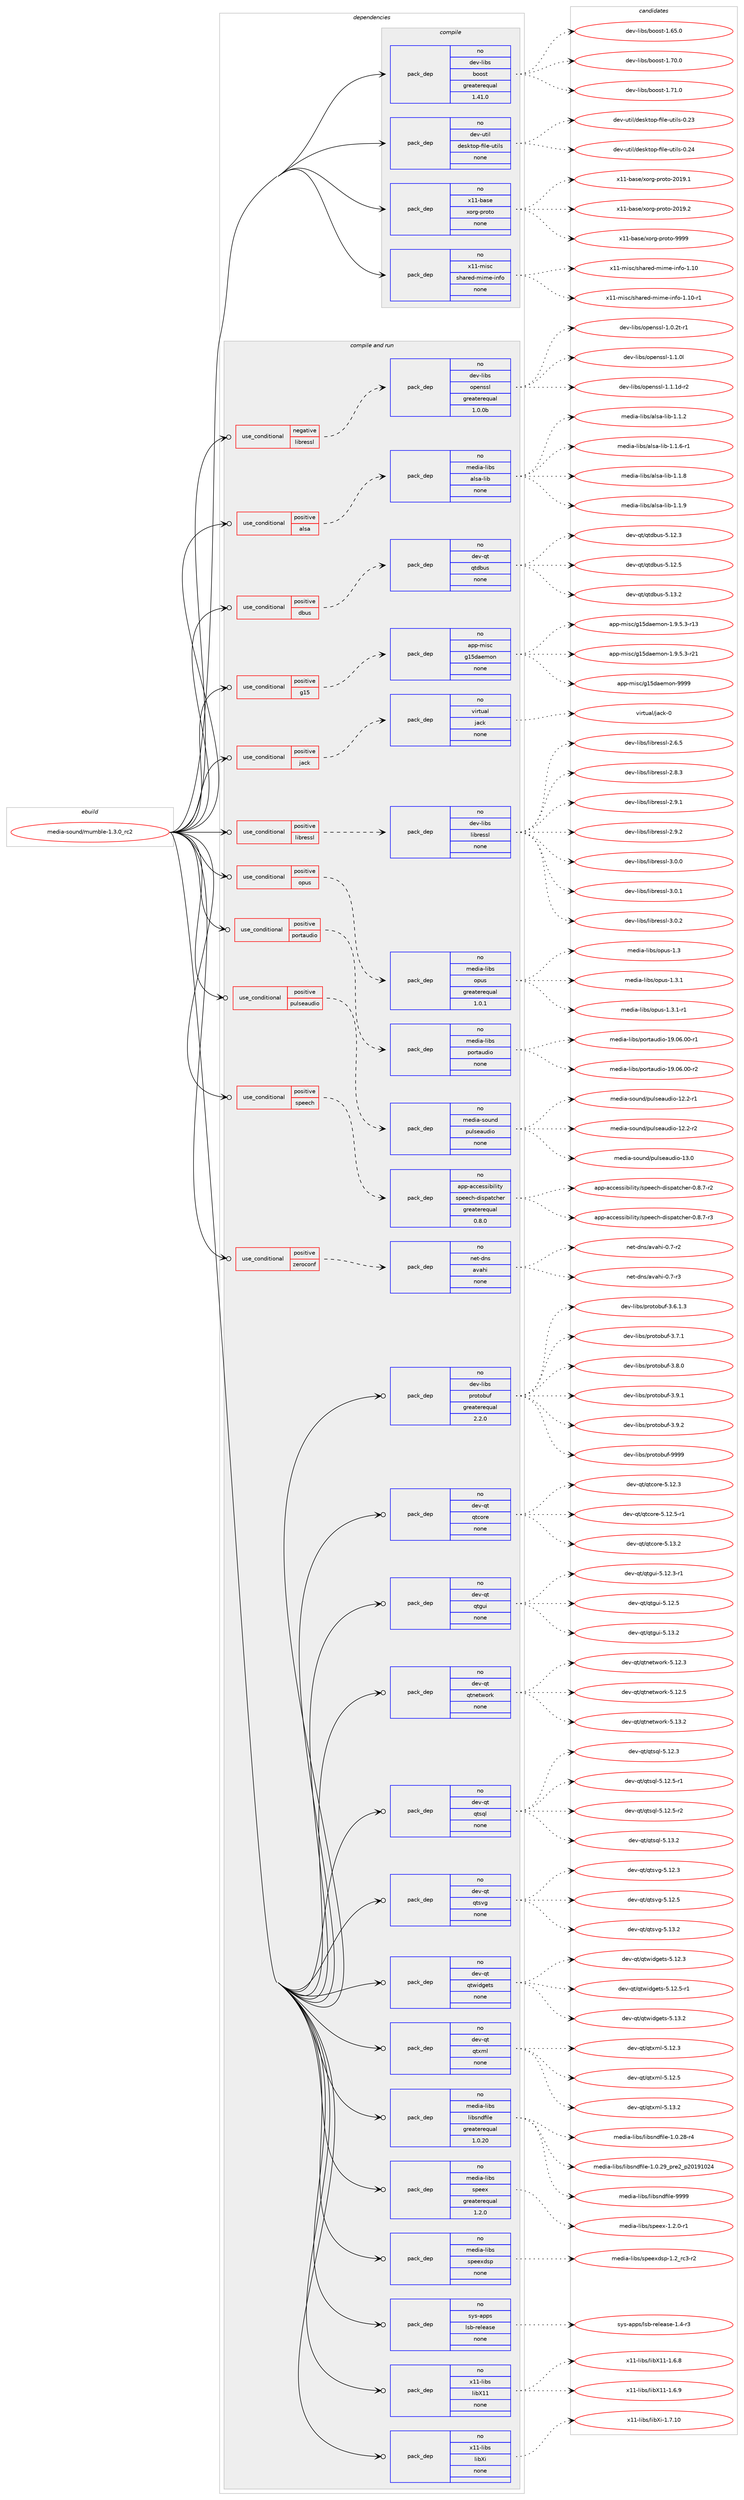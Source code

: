 digraph prolog {

# *************
# Graph options
# *************

newrank=true;
concentrate=true;
compound=true;
graph [rankdir=LR,fontname=Helvetica,fontsize=10,ranksep=1.5];#, ranksep=2.5, nodesep=0.2];
edge  [arrowhead=vee];
node  [fontname=Helvetica,fontsize=10];

# **********
# The ebuild
# **********

subgraph cluster_leftcol {
color=gray;
rank=same;
label=<<i>ebuild</i>>;
id [label="media-sound/mumble-1.3.0_rc2", color=red, width=4, href="../media-sound/mumble-1.3.0_rc2.svg"];
}

# ****************
# The dependencies
# ****************

subgraph cluster_midcol {
color=gray;
label=<<i>dependencies</i>>;
subgraph cluster_compile {
fillcolor="#eeeeee";
style=filled;
label=<<i>compile</i>>;
subgraph pack592710 {
dependency801304 [label=<<TABLE BORDER="0" CELLBORDER="1" CELLSPACING="0" CELLPADDING="4" WIDTH="220"><TR><TD ROWSPAN="6" CELLPADDING="30">pack_dep</TD></TR><TR><TD WIDTH="110">no</TD></TR><TR><TD>dev-libs</TD></TR><TR><TD>boost</TD></TR><TR><TD>greaterequal</TD></TR><TR><TD>1.41.0</TD></TR></TABLE>>, shape=none, color=blue];
}
id:e -> dependency801304:w [weight=20,style="solid",arrowhead="vee"];
subgraph pack592711 {
dependency801305 [label=<<TABLE BORDER="0" CELLBORDER="1" CELLSPACING="0" CELLPADDING="4" WIDTH="220"><TR><TD ROWSPAN="6" CELLPADDING="30">pack_dep</TD></TR><TR><TD WIDTH="110">no</TD></TR><TR><TD>dev-util</TD></TR><TR><TD>desktop-file-utils</TD></TR><TR><TD>none</TD></TR><TR><TD></TD></TR></TABLE>>, shape=none, color=blue];
}
id:e -> dependency801305:w [weight=20,style="solid",arrowhead="vee"];
subgraph pack592712 {
dependency801306 [label=<<TABLE BORDER="0" CELLBORDER="1" CELLSPACING="0" CELLPADDING="4" WIDTH="220"><TR><TD ROWSPAN="6" CELLPADDING="30">pack_dep</TD></TR><TR><TD WIDTH="110">no</TD></TR><TR><TD>x11-base</TD></TR><TR><TD>xorg-proto</TD></TR><TR><TD>none</TD></TR><TR><TD></TD></TR></TABLE>>, shape=none, color=blue];
}
id:e -> dependency801306:w [weight=20,style="solid",arrowhead="vee"];
subgraph pack592713 {
dependency801307 [label=<<TABLE BORDER="0" CELLBORDER="1" CELLSPACING="0" CELLPADDING="4" WIDTH="220"><TR><TD ROWSPAN="6" CELLPADDING="30">pack_dep</TD></TR><TR><TD WIDTH="110">no</TD></TR><TR><TD>x11-misc</TD></TR><TR><TD>shared-mime-info</TD></TR><TR><TD>none</TD></TR><TR><TD></TD></TR></TABLE>>, shape=none, color=blue];
}
id:e -> dependency801307:w [weight=20,style="solid",arrowhead="vee"];
}
subgraph cluster_compileandrun {
fillcolor="#eeeeee";
style=filled;
label=<<i>compile and run</i>>;
subgraph cond194594 {
dependency801308 [label=<<TABLE BORDER="0" CELLBORDER="1" CELLSPACING="0" CELLPADDING="4"><TR><TD ROWSPAN="3" CELLPADDING="10">use_conditional</TD></TR><TR><TD>negative</TD></TR><TR><TD>libressl</TD></TR></TABLE>>, shape=none, color=red];
subgraph pack592714 {
dependency801309 [label=<<TABLE BORDER="0" CELLBORDER="1" CELLSPACING="0" CELLPADDING="4" WIDTH="220"><TR><TD ROWSPAN="6" CELLPADDING="30">pack_dep</TD></TR><TR><TD WIDTH="110">no</TD></TR><TR><TD>dev-libs</TD></TR><TR><TD>openssl</TD></TR><TR><TD>greaterequal</TD></TR><TR><TD>1.0.0b</TD></TR></TABLE>>, shape=none, color=blue];
}
dependency801308:e -> dependency801309:w [weight=20,style="dashed",arrowhead="vee"];
}
id:e -> dependency801308:w [weight=20,style="solid",arrowhead="odotvee"];
subgraph cond194595 {
dependency801310 [label=<<TABLE BORDER="0" CELLBORDER="1" CELLSPACING="0" CELLPADDING="4"><TR><TD ROWSPAN="3" CELLPADDING="10">use_conditional</TD></TR><TR><TD>positive</TD></TR><TR><TD>alsa</TD></TR></TABLE>>, shape=none, color=red];
subgraph pack592715 {
dependency801311 [label=<<TABLE BORDER="0" CELLBORDER="1" CELLSPACING="0" CELLPADDING="4" WIDTH="220"><TR><TD ROWSPAN="6" CELLPADDING="30">pack_dep</TD></TR><TR><TD WIDTH="110">no</TD></TR><TR><TD>media-libs</TD></TR><TR><TD>alsa-lib</TD></TR><TR><TD>none</TD></TR><TR><TD></TD></TR></TABLE>>, shape=none, color=blue];
}
dependency801310:e -> dependency801311:w [weight=20,style="dashed",arrowhead="vee"];
}
id:e -> dependency801310:w [weight=20,style="solid",arrowhead="odotvee"];
subgraph cond194596 {
dependency801312 [label=<<TABLE BORDER="0" CELLBORDER="1" CELLSPACING="0" CELLPADDING="4"><TR><TD ROWSPAN="3" CELLPADDING="10">use_conditional</TD></TR><TR><TD>positive</TD></TR><TR><TD>dbus</TD></TR></TABLE>>, shape=none, color=red];
subgraph pack592716 {
dependency801313 [label=<<TABLE BORDER="0" CELLBORDER="1" CELLSPACING="0" CELLPADDING="4" WIDTH="220"><TR><TD ROWSPAN="6" CELLPADDING="30">pack_dep</TD></TR><TR><TD WIDTH="110">no</TD></TR><TR><TD>dev-qt</TD></TR><TR><TD>qtdbus</TD></TR><TR><TD>none</TD></TR><TR><TD></TD></TR></TABLE>>, shape=none, color=blue];
}
dependency801312:e -> dependency801313:w [weight=20,style="dashed",arrowhead="vee"];
}
id:e -> dependency801312:w [weight=20,style="solid",arrowhead="odotvee"];
subgraph cond194597 {
dependency801314 [label=<<TABLE BORDER="0" CELLBORDER="1" CELLSPACING="0" CELLPADDING="4"><TR><TD ROWSPAN="3" CELLPADDING="10">use_conditional</TD></TR><TR><TD>positive</TD></TR><TR><TD>g15</TD></TR></TABLE>>, shape=none, color=red];
subgraph pack592717 {
dependency801315 [label=<<TABLE BORDER="0" CELLBORDER="1" CELLSPACING="0" CELLPADDING="4" WIDTH="220"><TR><TD ROWSPAN="6" CELLPADDING="30">pack_dep</TD></TR><TR><TD WIDTH="110">no</TD></TR><TR><TD>app-misc</TD></TR><TR><TD>g15daemon</TD></TR><TR><TD>none</TD></TR><TR><TD></TD></TR></TABLE>>, shape=none, color=blue];
}
dependency801314:e -> dependency801315:w [weight=20,style="dashed",arrowhead="vee"];
}
id:e -> dependency801314:w [weight=20,style="solid",arrowhead="odotvee"];
subgraph cond194598 {
dependency801316 [label=<<TABLE BORDER="0" CELLBORDER="1" CELLSPACING="0" CELLPADDING="4"><TR><TD ROWSPAN="3" CELLPADDING="10">use_conditional</TD></TR><TR><TD>positive</TD></TR><TR><TD>jack</TD></TR></TABLE>>, shape=none, color=red];
subgraph pack592718 {
dependency801317 [label=<<TABLE BORDER="0" CELLBORDER="1" CELLSPACING="0" CELLPADDING="4" WIDTH="220"><TR><TD ROWSPAN="6" CELLPADDING="30">pack_dep</TD></TR><TR><TD WIDTH="110">no</TD></TR><TR><TD>virtual</TD></TR><TR><TD>jack</TD></TR><TR><TD>none</TD></TR><TR><TD></TD></TR></TABLE>>, shape=none, color=blue];
}
dependency801316:e -> dependency801317:w [weight=20,style="dashed",arrowhead="vee"];
}
id:e -> dependency801316:w [weight=20,style="solid",arrowhead="odotvee"];
subgraph cond194599 {
dependency801318 [label=<<TABLE BORDER="0" CELLBORDER="1" CELLSPACING="0" CELLPADDING="4"><TR><TD ROWSPAN="3" CELLPADDING="10">use_conditional</TD></TR><TR><TD>positive</TD></TR><TR><TD>libressl</TD></TR></TABLE>>, shape=none, color=red];
subgraph pack592719 {
dependency801319 [label=<<TABLE BORDER="0" CELLBORDER="1" CELLSPACING="0" CELLPADDING="4" WIDTH="220"><TR><TD ROWSPAN="6" CELLPADDING="30">pack_dep</TD></TR><TR><TD WIDTH="110">no</TD></TR><TR><TD>dev-libs</TD></TR><TR><TD>libressl</TD></TR><TR><TD>none</TD></TR><TR><TD></TD></TR></TABLE>>, shape=none, color=blue];
}
dependency801318:e -> dependency801319:w [weight=20,style="dashed",arrowhead="vee"];
}
id:e -> dependency801318:w [weight=20,style="solid",arrowhead="odotvee"];
subgraph cond194600 {
dependency801320 [label=<<TABLE BORDER="0" CELLBORDER="1" CELLSPACING="0" CELLPADDING="4"><TR><TD ROWSPAN="3" CELLPADDING="10">use_conditional</TD></TR><TR><TD>positive</TD></TR><TR><TD>opus</TD></TR></TABLE>>, shape=none, color=red];
subgraph pack592720 {
dependency801321 [label=<<TABLE BORDER="0" CELLBORDER="1" CELLSPACING="0" CELLPADDING="4" WIDTH="220"><TR><TD ROWSPAN="6" CELLPADDING="30">pack_dep</TD></TR><TR><TD WIDTH="110">no</TD></TR><TR><TD>media-libs</TD></TR><TR><TD>opus</TD></TR><TR><TD>greaterequal</TD></TR><TR><TD>1.0.1</TD></TR></TABLE>>, shape=none, color=blue];
}
dependency801320:e -> dependency801321:w [weight=20,style="dashed",arrowhead="vee"];
}
id:e -> dependency801320:w [weight=20,style="solid",arrowhead="odotvee"];
subgraph cond194601 {
dependency801322 [label=<<TABLE BORDER="0" CELLBORDER="1" CELLSPACING="0" CELLPADDING="4"><TR><TD ROWSPAN="3" CELLPADDING="10">use_conditional</TD></TR><TR><TD>positive</TD></TR><TR><TD>portaudio</TD></TR></TABLE>>, shape=none, color=red];
subgraph pack592721 {
dependency801323 [label=<<TABLE BORDER="0" CELLBORDER="1" CELLSPACING="0" CELLPADDING="4" WIDTH="220"><TR><TD ROWSPAN="6" CELLPADDING="30">pack_dep</TD></TR><TR><TD WIDTH="110">no</TD></TR><TR><TD>media-libs</TD></TR><TR><TD>portaudio</TD></TR><TR><TD>none</TD></TR><TR><TD></TD></TR></TABLE>>, shape=none, color=blue];
}
dependency801322:e -> dependency801323:w [weight=20,style="dashed",arrowhead="vee"];
}
id:e -> dependency801322:w [weight=20,style="solid",arrowhead="odotvee"];
subgraph cond194602 {
dependency801324 [label=<<TABLE BORDER="0" CELLBORDER="1" CELLSPACING="0" CELLPADDING="4"><TR><TD ROWSPAN="3" CELLPADDING="10">use_conditional</TD></TR><TR><TD>positive</TD></TR><TR><TD>pulseaudio</TD></TR></TABLE>>, shape=none, color=red];
subgraph pack592722 {
dependency801325 [label=<<TABLE BORDER="0" CELLBORDER="1" CELLSPACING="0" CELLPADDING="4" WIDTH="220"><TR><TD ROWSPAN="6" CELLPADDING="30">pack_dep</TD></TR><TR><TD WIDTH="110">no</TD></TR><TR><TD>media-sound</TD></TR><TR><TD>pulseaudio</TD></TR><TR><TD>none</TD></TR><TR><TD></TD></TR></TABLE>>, shape=none, color=blue];
}
dependency801324:e -> dependency801325:w [weight=20,style="dashed",arrowhead="vee"];
}
id:e -> dependency801324:w [weight=20,style="solid",arrowhead="odotvee"];
subgraph cond194603 {
dependency801326 [label=<<TABLE BORDER="0" CELLBORDER="1" CELLSPACING="0" CELLPADDING="4"><TR><TD ROWSPAN="3" CELLPADDING="10">use_conditional</TD></TR><TR><TD>positive</TD></TR><TR><TD>speech</TD></TR></TABLE>>, shape=none, color=red];
subgraph pack592723 {
dependency801327 [label=<<TABLE BORDER="0" CELLBORDER="1" CELLSPACING="0" CELLPADDING="4" WIDTH="220"><TR><TD ROWSPAN="6" CELLPADDING="30">pack_dep</TD></TR><TR><TD WIDTH="110">no</TD></TR><TR><TD>app-accessibility</TD></TR><TR><TD>speech-dispatcher</TD></TR><TR><TD>greaterequal</TD></TR><TR><TD>0.8.0</TD></TR></TABLE>>, shape=none, color=blue];
}
dependency801326:e -> dependency801327:w [weight=20,style="dashed",arrowhead="vee"];
}
id:e -> dependency801326:w [weight=20,style="solid",arrowhead="odotvee"];
subgraph cond194604 {
dependency801328 [label=<<TABLE BORDER="0" CELLBORDER="1" CELLSPACING="0" CELLPADDING="4"><TR><TD ROWSPAN="3" CELLPADDING="10">use_conditional</TD></TR><TR><TD>positive</TD></TR><TR><TD>zeroconf</TD></TR></TABLE>>, shape=none, color=red];
subgraph pack592724 {
dependency801329 [label=<<TABLE BORDER="0" CELLBORDER="1" CELLSPACING="0" CELLPADDING="4" WIDTH="220"><TR><TD ROWSPAN="6" CELLPADDING="30">pack_dep</TD></TR><TR><TD WIDTH="110">no</TD></TR><TR><TD>net-dns</TD></TR><TR><TD>avahi</TD></TR><TR><TD>none</TD></TR><TR><TD></TD></TR></TABLE>>, shape=none, color=blue];
}
dependency801328:e -> dependency801329:w [weight=20,style="dashed",arrowhead="vee"];
}
id:e -> dependency801328:w [weight=20,style="solid",arrowhead="odotvee"];
subgraph pack592725 {
dependency801330 [label=<<TABLE BORDER="0" CELLBORDER="1" CELLSPACING="0" CELLPADDING="4" WIDTH="220"><TR><TD ROWSPAN="6" CELLPADDING="30">pack_dep</TD></TR><TR><TD WIDTH="110">no</TD></TR><TR><TD>dev-libs</TD></TR><TR><TD>protobuf</TD></TR><TR><TD>greaterequal</TD></TR><TR><TD>2.2.0</TD></TR></TABLE>>, shape=none, color=blue];
}
id:e -> dependency801330:w [weight=20,style="solid",arrowhead="odotvee"];
subgraph pack592726 {
dependency801331 [label=<<TABLE BORDER="0" CELLBORDER="1" CELLSPACING="0" CELLPADDING="4" WIDTH="220"><TR><TD ROWSPAN="6" CELLPADDING="30">pack_dep</TD></TR><TR><TD WIDTH="110">no</TD></TR><TR><TD>dev-qt</TD></TR><TR><TD>qtcore</TD></TR><TR><TD>none</TD></TR><TR><TD></TD></TR></TABLE>>, shape=none, color=blue];
}
id:e -> dependency801331:w [weight=20,style="solid",arrowhead="odotvee"];
subgraph pack592727 {
dependency801332 [label=<<TABLE BORDER="0" CELLBORDER="1" CELLSPACING="0" CELLPADDING="4" WIDTH="220"><TR><TD ROWSPAN="6" CELLPADDING="30">pack_dep</TD></TR><TR><TD WIDTH="110">no</TD></TR><TR><TD>dev-qt</TD></TR><TR><TD>qtgui</TD></TR><TR><TD>none</TD></TR><TR><TD></TD></TR></TABLE>>, shape=none, color=blue];
}
id:e -> dependency801332:w [weight=20,style="solid",arrowhead="odotvee"];
subgraph pack592728 {
dependency801333 [label=<<TABLE BORDER="0" CELLBORDER="1" CELLSPACING="0" CELLPADDING="4" WIDTH="220"><TR><TD ROWSPAN="6" CELLPADDING="30">pack_dep</TD></TR><TR><TD WIDTH="110">no</TD></TR><TR><TD>dev-qt</TD></TR><TR><TD>qtnetwork</TD></TR><TR><TD>none</TD></TR><TR><TD></TD></TR></TABLE>>, shape=none, color=blue];
}
id:e -> dependency801333:w [weight=20,style="solid",arrowhead="odotvee"];
subgraph pack592729 {
dependency801334 [label=<<TABLE BORDER="0" CELLBORDER="1" CELLSPACING="0" CELLPADDING="4" WIDTH="220"><TR><TD ROWSPAN="6" CELLPADDING="30">pack_dep</TD></TR><TR><TD WIDTH="110">no</TD></TR><TR><TD>dev-qt</TD></TR><TR><TD>qtsql</TD></TR><TR><TD>none</TD></TR><TR><TD></TD></TR></TABLE>>, shape=none, color=blue];
}
id:e -> dependency801334:w [weight=20,style="solid",arrowhead="odotvee"];
subgraph pack592730 {
dependency801335 [label=<<TABLE BORDER="0" CELLBORDER="1" CELLSPACING="0" CELLPADDING="4" WIDTH="220"><TR><TD ROWSPAN="6" CELLPADDING="30">pack_dep</TD></TR><TR><TD WIDTH="110">no</TD></TR><TR><TD>dev-qt</TD></TR><TR><TD>qtsvg</TD></TR><TR><TD>none</TD></TR><TR><TD></TD></TR></TABLE>>, shape=none, color=blue];
}
id:e -> dependency801335:w [weight=20,style="solid",arrowhead="odotvee"];
subgraph pack592731 {
dependency801336 [label=<<TABLE BORDER="0" CELLBORDER="1" CELLSPACING="0" CELLPADDING="4" WIDTH="220"><TR><TD ROWSPAN="6" CELLPADDING="30">pack_dep</TD></TR><TR><TD WIDTH="110">no</TD></TR><TR><TD>dev-qt</TD></TR><TR><TD>qtwidgets</TD></TR><TR><TD>none</TD></TR><TR><TD></TD></TR></TABLE>>, shape=none, color=blue];
}
id:e -> dependency801336:w [weight=20,style="solid",arrowhead="odotvee"];
subgraph pack592732 {
dependency801337 [label=<<TABLE BORDER="0" CELLBORDER="1" CELLSPACING="0" CELLPADDING="4" WIDTH="220"><TR><TD ROWSPAN="6" CELLPADDING="30">pack_dep</TD></TR><TR><TD WIDTH="110">no</TD></TR><TR><TD>dev-qt</TD></TR><TR><TD>qtxml</TD></TR><TR><TD>none</TD></TR><TR><TD></TD></TR></TABLE>>, shape=none, color=blue];
}
id:e -> dependency801337:w [weight=20,style="solid",arrowhead="odotvee"];
subgraph pack592733 {
dependency801338 [label=<<TABLE BORDER="0" CELLBORDER="1" CELLSPACING="0" CELLPADDING="4" WIDTH="220"><TR><TD ROWSPAN="6" CELLPADDING="30">pack_dep</TD></TR><TR><TD WIDTH="110">no</TD></TR><TR><TD>media-libs</TD></TR><TR><TD>libsndfile</TD></TR><TR><TD>greaterequal</TD></TR><TR><TD>1.0.20</TD></TR></TABLE>>, shape=none, color=blue];
}
id:e -> dependency801338:w [weight=20,style="solid",arrowhead="odotvee"];
subgraph pack592734 {
dependency801339 [label=<<TABLE BORDER="0" CELLBORDER="1" CELLSPACING="0" CELLPADDING="4" WIDTH="220"><TR><TD ROWSPAN="6" CELLPADDING="30">pack_dep</TD></TR><TR><TD WIDTH="110">no</TD></TR><TR><TD>media-libs</TD></TR><TR><TD>speex</TD></TR><TR><TD>greaterequal</TD></TR><TR><TD>1.2.0</TD></TR></TABLE>>, shape=none, color=blue];
}
id:e -> dependency801339:w [weight=20,style="solid",arrowhead="odotvee"];
subgraph pack592735 {
dependency801340 [label=<<TABLE BORDER="0" CELLBORDER="1" CELLSPACING="0" CELLPADDING="4" WIDTH="220"><TR><TD ROWSPAN="6" CELLPADDING="30">pack_dep</TD></TR><TR><TD WIDTH="110">no</TD></TR><TR><TD>media-libs</TD></TR><TR><TD>speexdsp</TD></TR><TR><TD>none</TD></TR><TR><TD></TD></TR></TABLE>>, shape=none, color=blue];
}
id:e -> dependency801340:w [weight=20,style="solid",arrowhead="odotvee"];
subgraph pack592736 {
dependency801341 [label=<<TABLE BORDER="0" CELLBORDER="1" CELLSPACING="0" CELLPADDING="4" WIDTH="220"><TR><TD ROWSPAN="6" CELLPADDING="30">pack_dep</TD></TR><TR><TD WIDTH="110">no</TD></TR><TR><TD>sys-apps</TD></TR><TR><TD>lsb-release</TD></TR><TR><TD>none</TD></TR><TR><TD></TD></TR></TABLE>>, shape=none, color=blue];
}
id:e -> dependency801341:w [weight=20,style="solid",arrowhead="odotvee"];
subgraph pack592737 {
dependency801342 [label=<<TABLE BORDER="0" CELLBORDER="1" CELLSPACING="0" CELLPADDING="4" WIDTH="220"><TR><TD ROWSPAN="6" CELLPADDING="30">pack_dep</TD></TR><TR><TD WIDTH="110">no</TD></TR><TR><TD>x11-libs</TD></TR><TR><TD>libX11</TD></TR><TR><TD>none</TD></TR><TR><TD></TD></TR></TABLE>>, shape=none, color=blue];
}
id:e -> dependency801342:w [weight=20,style="solid",arrowhead="odotvee"];
subgraph pack592738 {
dependency801343 [label=<<TABLE BORDER="0" CELLBORDER="1" CELLSPACING="0" CELLPADDING="4" WIDTH="220"><TR><TD ROWSPAN="6" CELLPADDING="30">pack_dep</TD></TR><TR><TD WIDTH="110">no</TD></TR><TR><TD>x11-libs</TD></TR><TR><TD>libXi</TD></TR><TR><TD>none</TD></TR><TR><TD></TD></TR></TABLE>>, shape=none, color=blue];
}
id:e -> dependency801343:w [weight=20,style="solid",arrowhead="odotvee"];
}
subgraph cluster_run {
fillcolor="#eeeeee";
style=filled;
label=<<i>run</i>>;
}
}

# **************
# The candidates
# **************

subgraph cluster_choices {
rank=same;
color=gray;
label=<<i>candidates</i>>;

subgraph choice592710 {
color=black;
nodesep=1;
choice1001011184510810598115479811111111511645494654534648 [label="dev-libs/boost-1.65.0", color=red, width=4,href="../dev-libs/boost-1.65.0.svg"];
choice1001011184510810598115479811111111511645494655484648 [label="dev-libs/boost-1.70.0", color=red, width=4,href="../dev-libs/boost-1.70.0.svg"];
choice1001011184510810598115479811111111511645494655494648 [label="dev-libs/boost-1.71.0", color=red, width=4,href="../dev-libs/boost-1.71.0.svg"];
dependency801304:e -> choice1001011184510810598115479811111111511645494654534648:w [style=dotted,weight="100"];
dependency801304:e -> choice1001011184510810598115479811111111511645494655484648:w [style=dotted,weight="100"];
dependency801304:e -> choice1001011184510810598115479811111111511645494655494648:w [style=dotted,weight="100"];
}
subgraph choice592711 {
color=black;
nodesep=1;
choice100101118451171161051084710010111510711611111245102105108101451171161051081154548465051 [label="dev-util/desktop-file-utils-0.23", color=red, width=4,href="../dev-util/desktop-file-utils-0.23.svg"];
choice100101118451171161051084710010111510711611111245102105108101451171161051081154548465052 [label="dev-util/desktop-file-utils-0.24", color=red, width=4,href="../dev-util/desktop-file-utils-0.24.svg"];
dependency801305:e -> choice100101118451171161051084710010111510711611111245102105108101451171161051081154548465051:w [style=dotted,weight="100"];
dependency801305:e -> choice100101118451171161051084710010111510711611111245102105108101451171161051081154548465052:w [style=dotted,weight="100"];
}
subgraph choice592712 {
color=black;
nodesep=1;
choice1204949459897115101471201111141034511211411111611145504849574649 [label="x11-base/xorg-proto-2019.1", color=red, width=4,href="../x11-base/xorg-proto-2019.1.svg"];
choice1204949459897115101471201111141034511211411111611145504849574650 [label="x11-base/xorg-proto-2019.2", color=red, width=4,href="../x11-base/xorg-proto-2019.2.svg"];
choice120494945989711510147120111114103451121141111161114557575757 [label="x11-base/xorg-proto-9999", color=red, width=4,href="../x11-base/xorg-proto-9999.svg"];
dependency801306:e -> choice1204949459897115101471201111141034511211411111611145504849574649:w [style=dotted,weight="100"];
dependency801306:e -> choice1204949459897115101471201111141034511211411111611145504849574650:w [style=dotted,weight="100"];
dependency801306:e -> choice120494945989711510147120111114103451121141111161114557575757:w [style=dotted,weight="100"];
}
subgraph choice592713 {
color=black;
nodesep=1;
choice12049494510910511599471151049711410110045109105109101451051101021114549464948 [label="x11-misc/shared-mime-info-1.10", color=red, width=4,href="../x11-misc/shared-mime-info-1.10.svg"];
choice120494945109105115994711510497114101100451091051091014510511010211145494649484511449 [label="x11-misc/shared-mime-info-1.10-r1", color=red, width=4,href="../x11-misc/shared-mime-info-1.10-r1.svg"];
dependency801307:e -> choice12049494510910511599471151049711410110045109105109101451051101021114549464948:w [style=dotted,weight="100"];
dependency801307:e -> choice120494945109105115994711510497114101100451091051091014510511010211145494649484511449:w [style=dotted,weight="100"];
}
subgraph choice592714 {
color=black;
nodesep=1;
choice1001011184510810598115471111121011101151151084549464846501164511449 [label="dev-libs/openssl-1.0.2t-r1", color=red, width=4,href="../dev-libs/openssl-1.0.2t-r1.svg"];
choice100101118451081059811547111112101110115115108454946494648108 [label="dev-libs/openssl-1.1.0l", color=red, width=4,href="../dev-libs/openssl-1.1.0l.svg"];
choice1001011184510810598115471111121011101151151084549464946491004511450 [label="dev-libs/openssl-1.1.1d-r2", color=red, width=4,href="../dev-libs/openssl-1.1.1d-r2.svg"];
dependency801309:e -> choice1001011184510810598115471111121011101151151084549464846501164511449:w [style=dotted,weight="100"];
dependency801309:e -> choice100101118451081059811547111112101110115115108454946494648108:w [style=dotted,weight="100"];
dependency801309:e -> choice1001011184510810598115471111121011101151151084549464946491004511450:w [style=dotted,weight="100"];
}
subgraph choice592715 {
color=black;
nodesep=1;
choice1091011001059745108105981154797108115974510810598454946494650 [label="media-libs/alsa-lib-1.1.2", color=red, width=4,href="../media-libs/alsa-lib-1.1.2.svg"];
choice10910110010597451081059811547971081159745108105984549464946544511449 [label="media-libs/alsa-lib-1.1.6-r1", color=red, width=4,href="../media-libs/alsa-lib-1.1.6-r1.svg"];
choice1091011001059745108105981154797108115974510810598454946494656 [label="media-libs/alsa-lib-1.1.8", color=red, width=4,href="../media-libs/alsa-lib-1.1.8.svg"];
choice1091011001059745108105981154797108115974510810598454946494657 [label="media-libs/alsa-lib-1.1.9", color=red, width=4,href="../media-libs/alsa-lib-1.1.9.svg"];
dependency801311:e -> choice1091011001059745108105981154797108115974510810598454946494650:w [style=dotted,weight="100"];
dependency801311:e -> choice10910110010597451081059811547971081159745108105984549464946544511449:w [style=dotted,weight="100"];
dependency801311:e -> choice1091011001059745108105981154797108115974510810598454946494656:w [style=dotted,weight="100"];
dependency801311:e -> choice1091011001059745108105981154797108115974510810598454946494657:w [style=dotted,weight="100"];
}
subgraph choice592716 {
color=black;
nodesep=1;
choice10010111845113116471131161009811711545534649504651 [label="dev-qt/qtdbus-5.12.3", color=red, width=4,href="../dev-qt/qtdbus-5.12.3.svg"];
choice10010111845113116471131161009811711545534649504653 [label="dev-qt/qtdbus-5.12.5", color=red, width=4,href="../dev-qt/qtdbus-5.12.5.svg"];
choice10010111845113116471131161009811711545534649514650 [label="dev-qt/qtdbus-5.13.2", color=red, width=4,href="../dev-qt/qtdbus-5.13.2.svg"];
dependency801313:e -> choice10010111845113116471131161009811711545534649504651:w [style=dotted,weight="100"];
dependency801313:e -> choice10010111845113116471131161009811711545534649504653:w [style=dotted,weight="100"];
dependency801313:e -> choice10010111845113116471131161009811711545534649514650:w [style=dotted,weight="100"];
}
subgraph choice592717 {
color=black;
nodesep=1;
choice971121124510910511599471034953100971011091111104549465746534651451144951 [label="app-misc/g15daemon-1.9.5.3-r13", color=red, width=4,href="../app-misc/g15daemon-1.9.5.3-r13.svg"];
choice971121124510910511599471034953100971011091111104549465746534651451145049 [label="app-misc/g15daemon-1.9.5.3-r21", color=red, width=4,href="../app-misc/g15daemon-1.9.5.3-r21.svg"];
choice971121124510910511599471034953100971011091111104557575757 [label="app-misc/g15daemon-9999", color=red, width=4,href="../app-misc/g15daemon-9999.svg"];
dependency801315:e -> choice971121124510910511599471034953100971011091111104549465746534651451144951:w [style=dotted,weight="100"];
dependency801315:e -> choice971121124510910511599471034953100971011091111104549465746534651451145049:w [style=dotted,weight="100"];
dependency801315:e -> choice971121124510910511599471034953100971011091111104557575757:w [style=dotted,weight="100"];
}
subgraph choice592718 {
color=black;
nodesep=1;
choice118105114116117971084710697991074548 [label="virtual/jack-0", color=red, width=4,href="../virtual/jack-0.svg"];
dependency801317:e -> choice118105114116117971084710697991074548:w [style=dotted,weight="100"];
}
subgraph choice592719 {
color=black;
nodesep=1;
choice10010111845108105981154710810598114101115115108455046544653 [label="dev-libs/libressl-2.6.5", color=red, width=4,href="../dev-libs/libressl-2.6.5.svg"];
choice10010111845108105981154710810598114101115115108455046564651 [label="dev-libs/libressl-2.8.3", color=red, width=4,href="../dev-libs/libressl-2.8.3.svg"];
choice10010111845108105981154710810598114101115115108455046574649 [label="dev-libs/libressl-2.9.1", color=red, width=4,href="../dev-libs/libressl-2.9.1.svg"];
choice10010111845108105981154710810598114101115115108455046574650 [label="dev-libs/libressl-2.9.2", color=red, width=4,href="../dev-libs/libressl-2.9.2.svg"];
choice10010111845108105981154710810598114101115115108455146484648 [label="dev-libs/libressl-3.0.0", color=red, width=4,href="../dev-libs/libressl-3.0.0.svg"];
choice10010111845108105981154710810598114101115115108455146484649 [label="dev-libs/libressl-3.0.1", color=red, width=4,href="../dev-libs/libressl-3.0.1.svg"];
choice10010111845108105981154710810598114101115115108455146484650 [label="dev-libs/libressl-3.0.2", color=red, width=4,href="../dev-libs/libressl-3.0.2.svg"];
dependency801319:e -> choice10010111845108105981154710810598114101115115108455046544653:w [style=dotted,weight="100"];
dependency801319:e -> choice10010111845108105981154710810598114101115115108455046564651:w [style=dotted,weight="100"];
dependency801319:e -> choice10010111845108105981154710810598114101115115108455046574649:w [style=dotted,weight="100"];
dependency801319:e -> choice10010111845108105981154710810598114101115115108455046574650:w [style=dotted,weight="100"];
dependency801319:e -> choice10010111845108105981154710810598114101115115108455146484648:w [style=dotted,weight="100"];
dependency801319:e -> choice10010111845108105981154710810598114101115115108455146484649:w [style=dotted,weight="100"];
dependency801319:e -> choice10010111845108105981154710810598114101115115108455146484650:w [style=dotted,weight="100"];
}
subgraph choice592720 {
color=black;
nodesep=1;
choice1091011001059745108105981154711111211711545494651 [label="media-libs/opus-1.3", color=red, width=4,href="../media-libs/opus-1.3.svg"];
choice10910110010597451081059811547111112117115454946514649 [label="media-libs/opus-1.3.1", color=red, width=4,href="../media-libs/opus-1.3.1.svg"];
choice109101100105974510810598115471111121171154549465146494511449 [label="media-libs/opus-1.3.1-r1", color=red, width=4,href="../media-libs/opus-1.3.1-r1.svg"];
dependency801321:e -> choice1091011001059745108105981154711111211711545494651:w [style=dotted,weight="100"];
dependency801321:e -> choice10910110010597451081059811547111112117115454946514649:w [style=dotted,weight="100"];
dependency801321:e -> choice109101100105974510810598115471111121171154549465146494511449:w [style=dotted,weight="100"];
}
subgraph choice592721 {
color=black;
nodesep=1;
choice10910110010597451081059811547112111114116971171001051114549574648544648484511449 [label="media-libs/portaudio-19.06.00-r1", color=red, width=4,href="../media-libs/portaudio-19.06.00-r1.svg"];
choice10910110010597451081059811547112111114116971171001051114549574648544648484511450 [label="media-libs/portaudio-19.06.00-r2", color=red, width=4,href="../media-libs/portaudio-19.06.00-r2.svg"];
dependency801323:e -> choice10910110010597451081059811547112111114116971171001051114549574648544648484511449:w [style=dotted,weight="100"];
dependency801323:e -> choice10910110010597451081059811547112111114116971171001051114549574648544648484511450:w [style=dotted,weight="100"];
}
subgraph choice592722 {
color=black;
nodesep=1;
choice1091011001059745115111117110100471121171081151019711710010511145495046504511449 [label="media-sound/pulseaudio-12.2-r1", color=red, width=4,href="../media-sound/pulseaudio-12.2-r1.svg"];
choice1091011001059745115111117110100471121171081151019711710010511145495046504511450 [label="media-sound/pulseaudio-12.2-r2", color=red, width=4,href="../media-sound/pulseaudio-12.2-r2.svg"];
choice109101100105974511511111711010047112117108115101971171001051114549514648 [label="media-sound/pulseaudio-13.0", color=red, width=4,href="../media-sound/pulseaudio-13.0.svg"];
dependency801325:e -> choice1091011001059745115111117110100471121171081151019711710010511145495046504511449:w [style=dotted,weight="100"];
dependency801325:e -> choice1091011001059745115111117110100471121171081151019711710010511145495046504511450:w [style=dotted,weight="100"];
dependency801325:e -> choice109101100105974511511111711010047112117108115101971171001051114549514648:w [style=dotted,weight="100"];
}
subgraph choice592723 {
color=black;
nodesep=1;
choice97112112459799991011151151059810510810511612147115112101101991044510010511511297116991041011144548465646554511450 [label="app-accessibility/speech-dispatcher-0.8.7-r2", color=red, width=4,href="../app-accessibility/speech-dispatcher-0.8.7-r2.svg"];
choice97112112459799991011151151059810510810511612147115112101101991044510010511511297116991041011144548465646554511451 [label="app-accessibility/speech-dispatcher-0.8.7-r3", color=red, width=4,href="../app-accessibility/speech-dispatcher-0.8.7-r3.svg"];
dependency801327:e -> choice97112112459799991011151151059810510810511612147115112101101991044510010511511297116991041011144548465646554511450:w [style=dotted,weight="100"];
dependency801327:e -> choice97112112459799991011151151059810510810511612147115112101101991044510010511511297116991041011144548465646554511451:w [style=dotted,weight="100"];
}
subgraph choice592724 {
color=black;
nodesep=1;
choice11010111645100110115479711897104105454846554511450 [label="net-dns/avahi-0.7-r2", color=red, width=4,href="../net-dns/avahi-0.7-r2.svg"];
choice11010111645100110115479711897104105454846554511451 [label="net-dns/avahi-0.7-r3", color=red, width=4,href="../net-dns/avahi-0.7-r3.svg"];
dependency801329:e -> choice11010111645100110115479711897104105454846554511450:w [style=dotted,weight="100"];
dependency801329:e -> choice11010111645100110115479711897104105454846554511451:w [style=dotted,weight="100"];
}
subgraph choice592725 {
color=black;
nodesep=1;
choice100101118451081059811547112114111116111981171024551465446494651 [label="dev-libs/protobuf-3.6.1.3", color=red, width=4,href="../dev-libs/protobuf-3.6.1.3.svg"];
choice10010111845108105981154711211411111611198117102455146554649 [label="dev-libs/protobuf-3.7.1", color=red, width=4,href="../dev-libs/protobuf-3.7.1.svg"];
choice10010111845108105981154711211411111611198117102455146564648 [label="dev-libs/protobuf-3.8.0", color=red, width=4,href="../dev-libs/protobuf-3.8.0.svg"];
choice10010111845108105981154711211411111611198117102455146574649 [label="dev-libs/protobuf-3.9.1", color=red, width=4,href="../dev-libs/protobuf-3.9.1.svg"];
choice10010111845108105981154711211411111611198117102455146574650 [label="dev-libs/protobuf-3.9.2", color=red, width=4,href="../dev-libs/protobuf-3.9.2.svg"];
choice100101118451081059811547112114111116111981171024557575757 [label="dev-libs/protobuf-9999", color=red, width=4,href="../dev-libs/protobuf-9999.svg"];
dependency801330:e -> choice100101118451081059811547112114111116111981171024551465446494651:w [style=dotted,weight="100"];
dependency801330:e -> choice10010111845108105981154711211411111611198117102455146554649:w [style=dotted,weight="100"];
dependency801330:e -> choice10010111845108105981154711211411111611198117102455146564648:w [style=dotted,weight="100"];
dependency801330:e -> choice10010111845108105981154711211411111611198117102455146574649:w [style=dotted,weight="100"];
dependency801330:e -> choice10010111845108105981154711211411111611198117102455146574650:w [style=dotted,weight="100"];
dependency801330:e -> choice100101118451081059811547112114111116111981171024557575757:w [style=dotted,weight="100"];
}
subgraph choice592726 {
color=black;
nodesep=1;
choice10010111845113116471131169911111410145534649504651 [label="dev-qt/qtcore-5.12.3", color=red, width=4,href="../dev-qt/qtcore-5.12.3.svg"];
choice100101118451131164711311699111114101455346495046534511449 [label="dev-qt/qtcore-5.12.5-r1", color=red, width=4,href="../dev-qt/qtcore-5.12.5-r1.svg"];
choice10010111845113116471131169911111410145534649514650 [label="dev-qt/qtcore-5.13.2", color=red, width=4,href="../dev-qt/qtcore-5.13.2.svg"];
dependency801331:e -> choice10010111845113116471131169911111410145534649504651:w [style=dotted,weight="100"];
dependency801331:e -> choice100101118451131164711311699111114101455346495046534511449:w [style=dotted,weight="100"];
dependency801331:e -> choice10010111845113116471131169911111410145534649514650:w [style=dotted,weight="100"];
}
subgraph choice592727 {
color=black;
nodesep=1;
choice1001011184511311647113116103117105455346495046514511449 [label="dev-qt/qtgui-5.12.3-r1", color=red, width=4,href="../dev-qt/qtgui-5.12.3-r1.svg"];
choice100101118451131164711311610311710545534649504653 [label="dev-qt/qtgui-5.12.5", color=red, width=4,href="../dev-qt/qtgui-5.12.5.svg"];
choice100101118451131164711311610311710545534649514650 [label="dev-qt/qtgui-5.13.2", color=red, width=4,href="../dev-qt/qtgui-5.13.2.svg"];
dependency801332:e -> choice1001011184511311647113116103117105455346495046514511449:w [style=dotted,weight="100"];
dependency801332:e -> choice100101118451131164711311610311710545534649504653:w [style=dotted,weight="100"];
dependency801332:e -> choice100101118451131164711311610311710545534649514650:w [style=dotted,weight="100"];
}
subgraph choice592728 {
color=black;
nodesep=1;
choice100101118451131164711311611010111611911111410745534649504651 [label="dev-qt/qtnetwork-5.12.3", color=red, width=4,href="../dev-qt/qtnetwork-5.12.3.svg"];
choice100101118451131164711311611010111611911111410745534649504653 [label="dev-qt/qtnetwork-5.12.5", color=red, width=4,href="../dev-qt/qtnetwork-5.12.5.svg"];
choice100101118451131164711311611010111611911111410745534649514650 [label="dev-qt/qtnetwork-5.13.2", color=red, width=4,href="../dev-qt/qtnetwork-5.13.2.svg"];
dependency801333:e -> choice100101118451131164711311611010111611911111410745534649504651:w [style=dotted,weight="100"];
dependency801333:e -> choice100101118451131164711311611010111611911111410745534649504653:w [style=dotted,weight="100"];
dependency801333:e -> choice100101118451131164711311611010111611911111410745534649514650:w [style=dotted,weight="100"];
}
subgraph choice592729 {
color=black;
nodesep=1;
choice100101118451131164711311611511310845534649504651 [label="dev-qt/qtsql-5.12.3", color=red, width=4,href="../dev-qt/qtsql-5.12.3.svg"];
choice1001011184511311647113116115113108455346495046534511449 [label="dev-qt/qtsql-5.12.5-r1", color=red, width=4,href="../dev-qt/qtsql-5.12.5-r1.svg"];
choice1001011184511311647113116115113108455346495046534511450 [label="dev-qt/qtsql-5.12.5-r2", color=red, width=4,href="../dev-qt/qtsql-5.12.5-r2.svg"];
choice100101118451131164711311611511310845534649514650 [label="dev-qt/qtsql-5.13.2", color=red, width=4,href="../dev-qt/qtsql-5.13.2.svg"];
dependency801334:e -> choice100101118451131164711311611511310845534649504651:w [style=dotted,weight="100"];
dependency801334:e -> choice1001011184511311647113116115113108455346495046534511449:w [style=dotted,weight="100"];
dependency801334:e -> choice1001011184511311647113116115113108455346495046534511450:w [style=dotted,weight="100"];
dependency801334:e -> choice100101118451131164711311611511310845534649514650:w [style=dotted,weight="100"];
}
subgraph choice592730 {
color=black;
nodesep=1;
choice100101118451131164711311611511810345534649504651 [label="dev-qt/qtsvg-5.12.3", color=red, width=4,href="../dev-qt/qtsvg-5.12.3.svg"];
choice100101118451131164711311611511810345534649504653 [label="dev-qt/qtsvg-5.12.5", color=red, width=4,href="../dev-qt/qtsvg-5.12.5.svg"];
choice100101118451131164711311611511810345534649514650 [label="dev-qt/qtsvg-5.13.2", color=red, width=4,href="../dev-qt/qtsvg-5.13.2.svg"];
dependency801335:e -> choice100101118451131164711311611511810345534649504651:w [style=dotted,weight="100"];
dependency801335:e -> choice100101118451131164711311611511810345534649504653:w [style=dotted,weight="100"];
dependency801335:e -> choice100101118451131164711311611511810345534649514650:w [style=dotted,weight="100"];
}
subgraph choice592731 {
color=black;
nodesep=1;
choice100101118451131164711311611910510010310111611545534649504651 [label="dev-qt/qtwidgets-5.12.3", color=red, width=4,href="../dev-qt/qtwidgets-5.12.3.svg"];
choice1001011184511311647113116119105100103101116115455346495046534511449 [label="dev-qt/qtwidgets-5.12.5-r1", color=red, width=4,href="../dev-qt/qtwidgets-5.12.5-r1.svg"];
choice100101118451131164711311611910510010310111611545534649514650 [label="dev-qt/qtwidgets-5.13.2", color=red, width=4,href="../dev-qt/qtwidgets-5.13.2.svg"];
dependency801336:e -> choice100101118451131164711311611910510010310111611545534649504651:w [style=dotted,weight="100"];
dependency801336:e -> choice1001011184511311647113116119105100103101116115455346495046534511449:w [style=dotted,weight="100"];
dependency801336:e -> choice100101118451131164711311611910510010310111611545534649514650:w [style=dotted,weight="100"];
}
subgraph choice592732 {
color=black;
nodesep=1;
choice100101118451131164711311612010910845534649504651 [label="dev-qt/qtxml-5.12.3", color=red, width=4,href="../dev-qt/qtxml-5.12.3.svg"];
choice100101118451131164711311612010910845534649504653 [label="dev-qt/qtxml-5.12.5", color=red, width=4,href="../dev-qt/qtxml-5.12.5.svg"];
choice100101118451131164711311612010910845534649514650 [label="dev-qt/qtxml-5.13.2", color=red, width=4,href="../dev-qt/qtxml-5.13.2.svg"];
dependency801337:e -> choice100101118451131164711311612010910845534649504651:w [style=dotted,weight="100"];
dependency801337:e -> choice100101118451131164711311612010910845534649504653:w [style=dotted,weight="100"];
dependency801337:e -> choice100101118451131164711311612010910845534649514650:w [style=dotted,weight="100"];
}
subgraph choice592733 {
color=black;
nodesep=1;
choice1091011001059745108105981154710810598115110100102105108101454946484650564511452 [label="media-libs/libsndfile-1.0.28-r4", color=red, width=4,href="../media-libs/libsndfile-1.0.28-r4.svg"];
choice1091011001059745108105981154710810598115110100102105108101454946484650579511211410150951125048495749485052 [label="media-libs/libsndfile-1.0.29_pre2_p20191024", color=red, width=4,href="../media-libs/libsndfile-1.0.29_pre2_p20191024.svg"];
choice10910110010597451081059811547108105981151101001021051081014557575757 [label="media-libs/libsndfile-9999", color=red, width=4,href="../media-libs/libsndfile-9999.svg"];
dependency801338:e -> choice1091011001059745108105981154710810598115110100102105108101454946484650564511452:w [style=dotted,weight="100"];
dependency801338:e -> choice1091011001059745108105981154710810598115110100102105108101454946484650579511211410150951125048495749485052:w [style=dotted,weight="100"];
dependency801338:e -> choice10910110010597451081059811547108105981151101001021051081014557575757:w [style=dotted,weight="100"];
}
subgraph choice592734 {
color=black;
nodesep=1;
choice109101100105974510810598115471151121011011204549465046484511449 [label="media-libs/speex-1.2.0-r1", color=red, width=4,href="../media-libs/speex-1.2.0-r1.svg"];
dependency801339:e -> choice109101100105974510810598115471151121011011204549465046484511449:w [style=dotted,weight="100"];
}
subgraph choice592735 {
color=black;
nodesep=1;
choice10910110010597451081059811547115112101101120100115112454946509511499514511450 [label="media-libs/speexdsp-1.2_rc3-r2", color=red, width=4,href="../media-libs/speexdsp-1.2_rc3-r2.svg"];
dependency801340:e -> choice10910110010597451081059811547115112101101120100115112454946509511499514511450:w [style=dotted,weight="100"];
}
subgraph choice592736 {
color=black;
nodesep=1;
choice115121115459711211211547108115984511410110810197115101454946524511451 [label="sys-apps/lsb-release-1.4-r3", color=red, width=4,href="../sys-apps/lsb-release-1.4-r3.svg"];
dependency801341:e -> choice115121115459711211211547108115984511410110810197115101454946524511451:w [style=dotted,weight="100"];
}
subgraph choice592737 {
color=black;
nodesep=1;
choice120494945108105981154710810598884949454946544656 [label="x11-libs/libX11-1.6.8", color=red, width=4,href="../x11-libs/libX11-1.6.8.svg"];
choice120494945108105981154710810598884949454946544657 [label="x11-libs/libX11-1.6.9", color=red, width=4,href="../x11-libs/libX11-1.6.9.svg"];
dependency801342:e -> choice120494945108105981154710810598884949454946544656:w [style=dotted,weight="100"];
dependency801342:e -> choice120494945108105981154710810598884949454946544657:w [style=dotted,weight="100"];
}
subgraph choice592738 {
color=black;
nodesep=1;
choice1204949451081059811547108105988810545494655464948 [label="x11-libs/libXi-1.7.10", color=red, width=4,href="../x11-libs/libXi-1.7.10.svg"];
dependency801343:e -> choice1204949451081059811547108105988810545494655464948:w [style=dotted,weight="100"];
}
}

}
